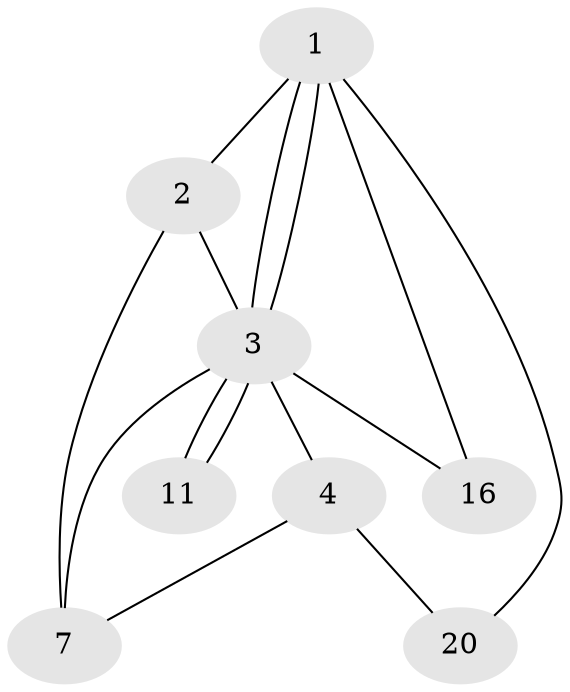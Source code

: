// Generated by graph-tools (version 1.1) at 2025/46/02/15/25 05:46:28]
// undirected, 8 vertices, 14 edges
graph export_dot {
graph [start="1"]
  node [color=gray90,style=filled];
  1 [super="+10+12+14"];
  2 [super="+8+9+13"];
  3 [super="+5+6+10+15+18"];
  4 [super="+8"];
  7 [super="+6"];
  11 [super="+19"];
  16 [super="+14"];
  20 [super="+17"];
  1 -- 2;
  1 -- 3;
  1 -- 3;
  1 -- 16;
  1 -- 20;
  2 -- 3;
  2 -- 7;
  3 -- 4;
  3 -- 7;
  3 -- 11;
  3 -- 11;
  3 -- 16;
  4 -- 7;
  4 -- 20;
}
